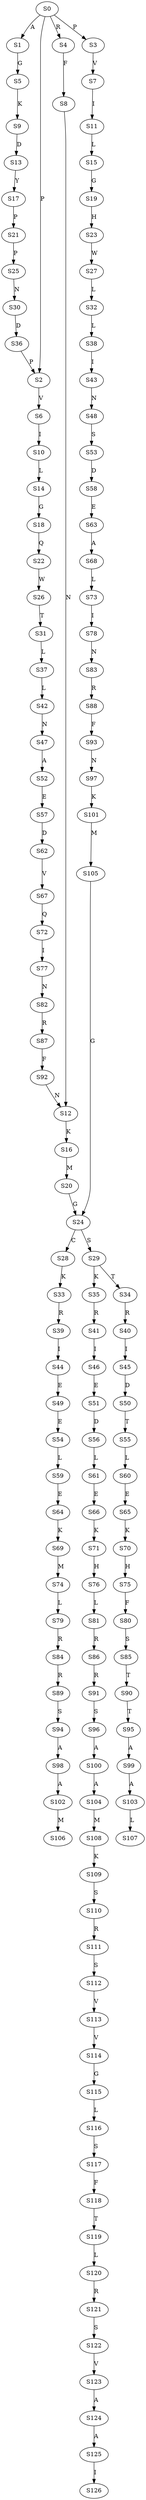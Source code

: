 strict digraph  {
	S0 -> S1 [ label = A ];
	S0 -> S2 [ label = P ];
	S0 -> S3 [ label = P ];
	S0 -> S4 [ label = R ];
	S1 -> S5 [ label = G ];
	S2 -> S6 [ label = V ];
	S3 -> S7 [ label = V ];
	S4 -> S8 [ label = F ];
	S5 -> S9 [ label = K ];
	S6 -> S10 [ label = I ];
	S7 -> S11 [ label = I ];
	S8 -> S12 [ label = N ];
	S9 -> S13 [ label = D ];
	S10 -> S14 [ label = L ];
	S11 -> S15 [ label = L ];
	S12 -> S16 [ label = K ];
	S13 -> S17 [ label = Y ];
	S14 -> S18 [ label = G ];
	S15 -> S19 [ label = G ];
	S16 -> S20 [ label = M ];
	S17 -> S21 [ label = P ];
	S18 -> S22 [ label = Q ];
	S19 -> S23 [ label = H ];
	S20 -> S24 [ label = G ];
	S21 -> S25 [ label = P ];
	S22 -> S26 [ label = W ];
	S23 -> S27 [ label = W ];
	S24 -> S28 [ label = C ];
	S24 -> S29 [ label = S ];
	S25 -> S30 [ label = N ];
	S26 -> S31 [ label = T ];
	S27 -> S32 [ label = L ];
	S28 -> S33 [ label = K ];
	S29 -> S34 [ label = T ];
	S29 -> S35 [ label = K ];
	S30 -> S36 [ label = D ];
	S31 -> S37 [ label = L ];
	S32 -> S38 [ label = L ];
	S33 -> S39 [ label = R ];
	S34 -> S40 [ label = R ];
	S35 -> S41 [ label = R ];
	S36 -> S2 [ label = P ];
	S37 -> S42 [ label = L ];
	S38 -> S43 [ label = I ];
	S39 -> S44 [ label = I ];
	S40 -> S45 [ label = I ];
	S41 -> S46 [ label = I ];
	S42 -> S47 [ label = N ];
	S43 -> S48 [ label = N ];
	S44 -> S49 [ label = E ];
	S45 -> S50 [ label = D ];
	S46 -> S51 [ label = E ];
	S47 -> S52 [ label = A ];
	S48 -> S53 [ label = S ];
	S49 -> S54 [ label = E ];
	S50 -> S55 [ label = T ];
	S51 -> S56 [ label = D ];
	S52 -> S57 [ label = E ];
	S53 -> S58 [ label = D ];
	S54 -> S59 [ label = L ];
	S55 -> S60 [ label = L ];
	S56 -> S61 [ label = L ];
	S57 -> S62 [ label = D ];
	S58 -> S63 [ label = E ];
	S59 -> S64 [ label = E ];
	S60 -> S65 [ label = E ];
	S61 -> S66 [ label = E ];
	S62 -> S67 [ label = V ];
	S63 -> S68 [ label = A ];
	S64 -> S69 [ label = K ];
	S65 -> S70 [ label = K ];
	S66 -> S71 [ label = K ];
	S67 -> S72 [ label = Q ];
	S68 -> S73 [ label = L ];
	S69 -> S74 [ label = M ];
	S70 -> S75 [ label = H ];
	S71 -> S76 [ label = H ];
	S72 -> S77 [ label = I ];
	S73 -> S78 [ label = I ];
	S74 -> S79 [ label = L ];
	S75 -> S80 [ label = F ];
	S76 -> S81 [ label = L ];
	S77 -> S82 [ label = N ];
	S78 -> S83 [ label = N ];
	S79 -> S84 [ label = R ];
	S80 -> S85 [ label = S ];
	S81 -> S86 [ label = R ];
	S82 -> S87 [ label = R ];
	S83 -> S88 [ label = R ];
	S84 -> S89 [ label = R ];
	S85 -> S90 [ label = T ];
	S86 -> S91 [ label = R ];
	S87 -> S92 [ label = F ];
	S88 -> S93 [ label = F ];
	S89 -> S94 [ label = S ];
	S90 -> S95 [ label = T ];
	S91 -> S96 [ label = S ];
	S92 -> S12 [ label = N ];
	S93 -> S97 [ label = N ];
	S94 -> S98 [ label = A ];
	S95 -> S99 [ label = A ];
	S96 -> S100 [ label = A ];
	S97 -> S101 [ label = K ];
	S98 -> S102 [ label = A ];
	S99 -> S103 [ label = A ];
	S100 -> S104 [ label = A ];
	S101 -> S105 [ label = M ];
	S102 -> S106 [ label = M ];
	S103 -> S107 [ label = L ];
	S104 -> S108 [ label = M ];
	S105 -> S24 [ label = G ];
	S108 -> S109 [ label = K ];
	S109 -> S110 [ label = S ];
	S110 -> S111 [ label = R ];
	S111 -> S112 [ label = S ];
	S112 -> S113 [ label = V ];
	S113 -> S114 [ label = V ];
	S114 -> S115 [ label = G ];
	S115 -> S116 [ label = L ];
	S116 -> S117 [ label = S ];
	S117 -> S118 [ label = F ];
	S118 -> S119 [ label = T ];
	S119 -> S120 [ label = L ];
	S120 -> S121 [ label = R ];
	S121 -> S122 [ label = S ];
	S122 -> S123 [ label = V ];
	S123 -> S124 [ label = A ];
	S124 -> S125 [ label = A ];
	S125 -> S126 [ label = I ];
}
